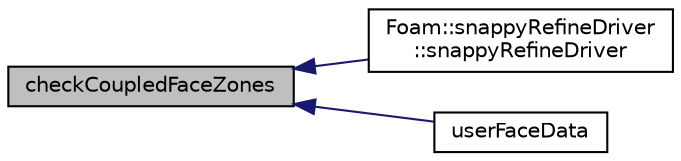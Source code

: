 digraph "checkCoupledFaceZones"
{
  bgcolor="transparent";
  edge [fontname="Helvetica",fontsize="10",labelfontname="Helvetica",labelfontsize="10"];
  node [fontname="Helvetica",fontsize="10",shape=record];
  rankdir="LR";
  Node2793 [label="checkCoupledFaceZones",height=0.2,width=0.4,color="black", fillcolor="grey75", style="filled", fontcolor="black"];
  Node2793 -> Node2794 [dir="back",color="midnightblue",fontsize="10",style="solid",fontname="Helvetica"];
  Node2794 [label="Foam::snappyRefineDriver\l::snappyRefineDriver",height=0.2,width=0.4,color="black",URL="$a25917.html#a5675da79b1a5d194aa113611d3b9e024",tooltip="Construct from components. "];
  Node2793 -> Node2795 [dir="back",color="midnightblue",fontsize="10",style="solid",fontname="Helvetica"];
  Node2795 [label="userFaceData",height=0.2,width=0.4,color="black",URL="$a25857.html#a2cb6efa4184bedfbed60b069881c26a3"];
}
